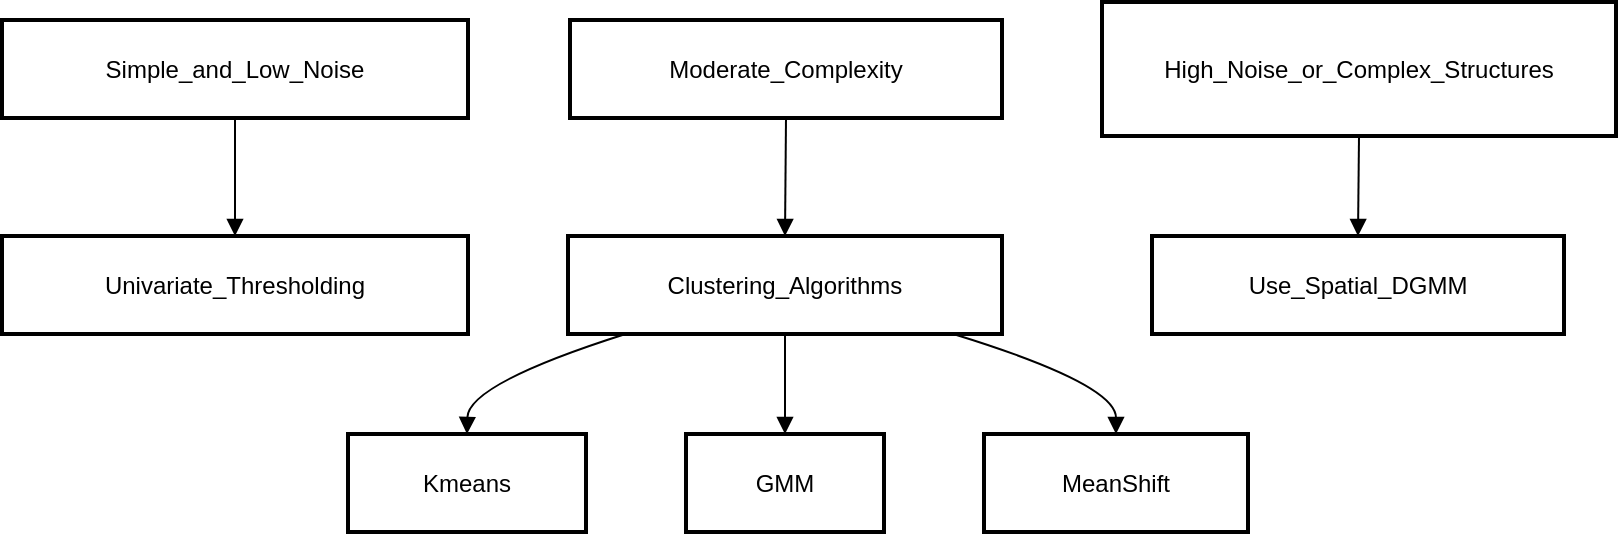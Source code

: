 <mxfile version="25.0.3">
  <diagram name="Page-1" id="iZgIoxNpqGOO7ZB-FSPc">
    <mxGraphModel>
      <root>
        <mxCell id="0" />
        <mxCell id="1" parent="0" />
        <mxCell id="2" value="Simple_and_Low_Noise" style="whiteSpace=wrap;strokeWidth=2;" vertex="1" parent="1">
          <mxGeometry x="8" y="17" width="233" height="49" as="geometry" />
        </mxCell>
        <mxCell id="3" value="Univariate_Thresholding" style="whiteSpace=wrap;strokeWidth=2;" vertex="1" parent="1">
          <mxGeometry x="8" y="125" width="233" height="49" as="geometry" />
        </mxCell>
        <mxCell id="4" value="Moderate_Complexity" style="whiteSpace=wrap;strokeWidth=2;" vertex="1" parent="1">
          <mxGeometry x="292" y="17" width="216" height="49" as="geometry" />
        </mxCell>
        <mxCell id="5" value="Clustering_Algorithms" style="whiteSpace=wrap;strokeWidth=2;" vertex="1" parent="1">
          <mxGeometry x="291" y="125" width="217" height="49" as="geometry" />
        </mxCell>
        <mxCell id="6" value="Kmeans" style="whiteSpace=wrap;strokeWidth=2;" vertex="1" parent="1">
          <mxGeometry x="181" y="224" width="119" height="49" as="geometry" />
        </mxCell>
        <mxCell id="7" value="GMM" style="whiteSpace=wrap;strokeWidth=2;" vertex="1" parent="1">
          <mxGeometry x="350" y="224" width="99" height="49" as="geometry" />
        </mxCell>
        <mxCell id="8" value="MeanShift" style="whiteSpace=wrap;strokeWidth=2;" vertex="1" parent="1">
          <mxGeometry x="499" y="224" width="132" height="49" as="geometry" />
        </mxCell>
        <mxCell id="9" value="High_Noise_or_Complex_Structures" style="whiteSpace=wrap;strokeWidth=2;" vertex="1" parent="1">
          <mxGeometry x="558" y="8" width="257" height="67" as="geometry" />
        </mxCell>
        <mxCell id="10" value="Use_Spatial_DGMM" style="whiteSpace=wrap;strokeWidth=2;" vertex="1" parent="1">
          <mxGeometry x="583" y="125" width="206" height="49" as="geometry" />
        </mxCell>
        <mxCell id="11" value="" style="curved=1;startArrow=none;endArrow=block;exitX=0.5;exitY=1;entryX=0.5;entryY=-0.01;" edge="1" parent="1" source="2" target="3">
          <mxGeometry relative="1" as="geometry">
            <Array as="points" />
          </mxGeometry>
        </mxCell>
        <mxCell id="12" value="" style="curved=1;startArrow=none;endArrow=block;exitX=0.5;exitY=1;entryX=0.5;entryY=-0.01;" edge="1" parent="1" source="4" target="5">
          <mxGeometry relative="1" as="geometry">
            <Array as="points" />
          </mxGeometry>
        </mxCell>
        <mxCell id="13" value="" style="curved=1;startArrow=none;endArrow=block;exitX=0.14;exitY=0.99;entryX=0.5;entryY=-0.01;" edge="1" parent="1" source="5" target="6">
          <mxGeometry relative="1" as="geometry">
            <Array as="points">
              <mxPoint x="241" y="199" />
            </Array>
          </mxGeometry>
        </mxCell>
        <mxCell id="14" value="" style="curved=1;startArrow=none;endArrow=block;exitX=0.5;exitY=0.99;entryX=0.5;entryY=-0.01;" edge="1" parent="1" source="5" target="7">
          <mxGeometry relative="1" as="geometry">
            <Array as="points" />
          </mxGeometry>
        </mxCell>
        <mxCell id="15" value="" style="curved=1;startArrow=none;endArrow=block;exitX=0.88;exitY=0.99;entryX=0.5;entryY=-0.01;" edge="1" parent="1" source="5" target="8">
          <mxGeometry relative="1" as="geometry">
            <Array as="points">
              <mxPoint x="565" y="199" />
            </Array>
          </mxGeometry>
        </mxCell>
        <mxCell id="16" value="" style="curved=1;startArrow=none;endArrow=block;exitX=0.5;exitY=0.99;entryX=0.5;entryY=-0.01;" edge="1" parent="1" source="9" target="10">
          <mxGeometry relative="1" as="geometry">
            <Array as="points" />
          </mxGeometry>
        </mxCell>
      </root>
    </mxGraphModel>
  </diagram>
</mxfile>
